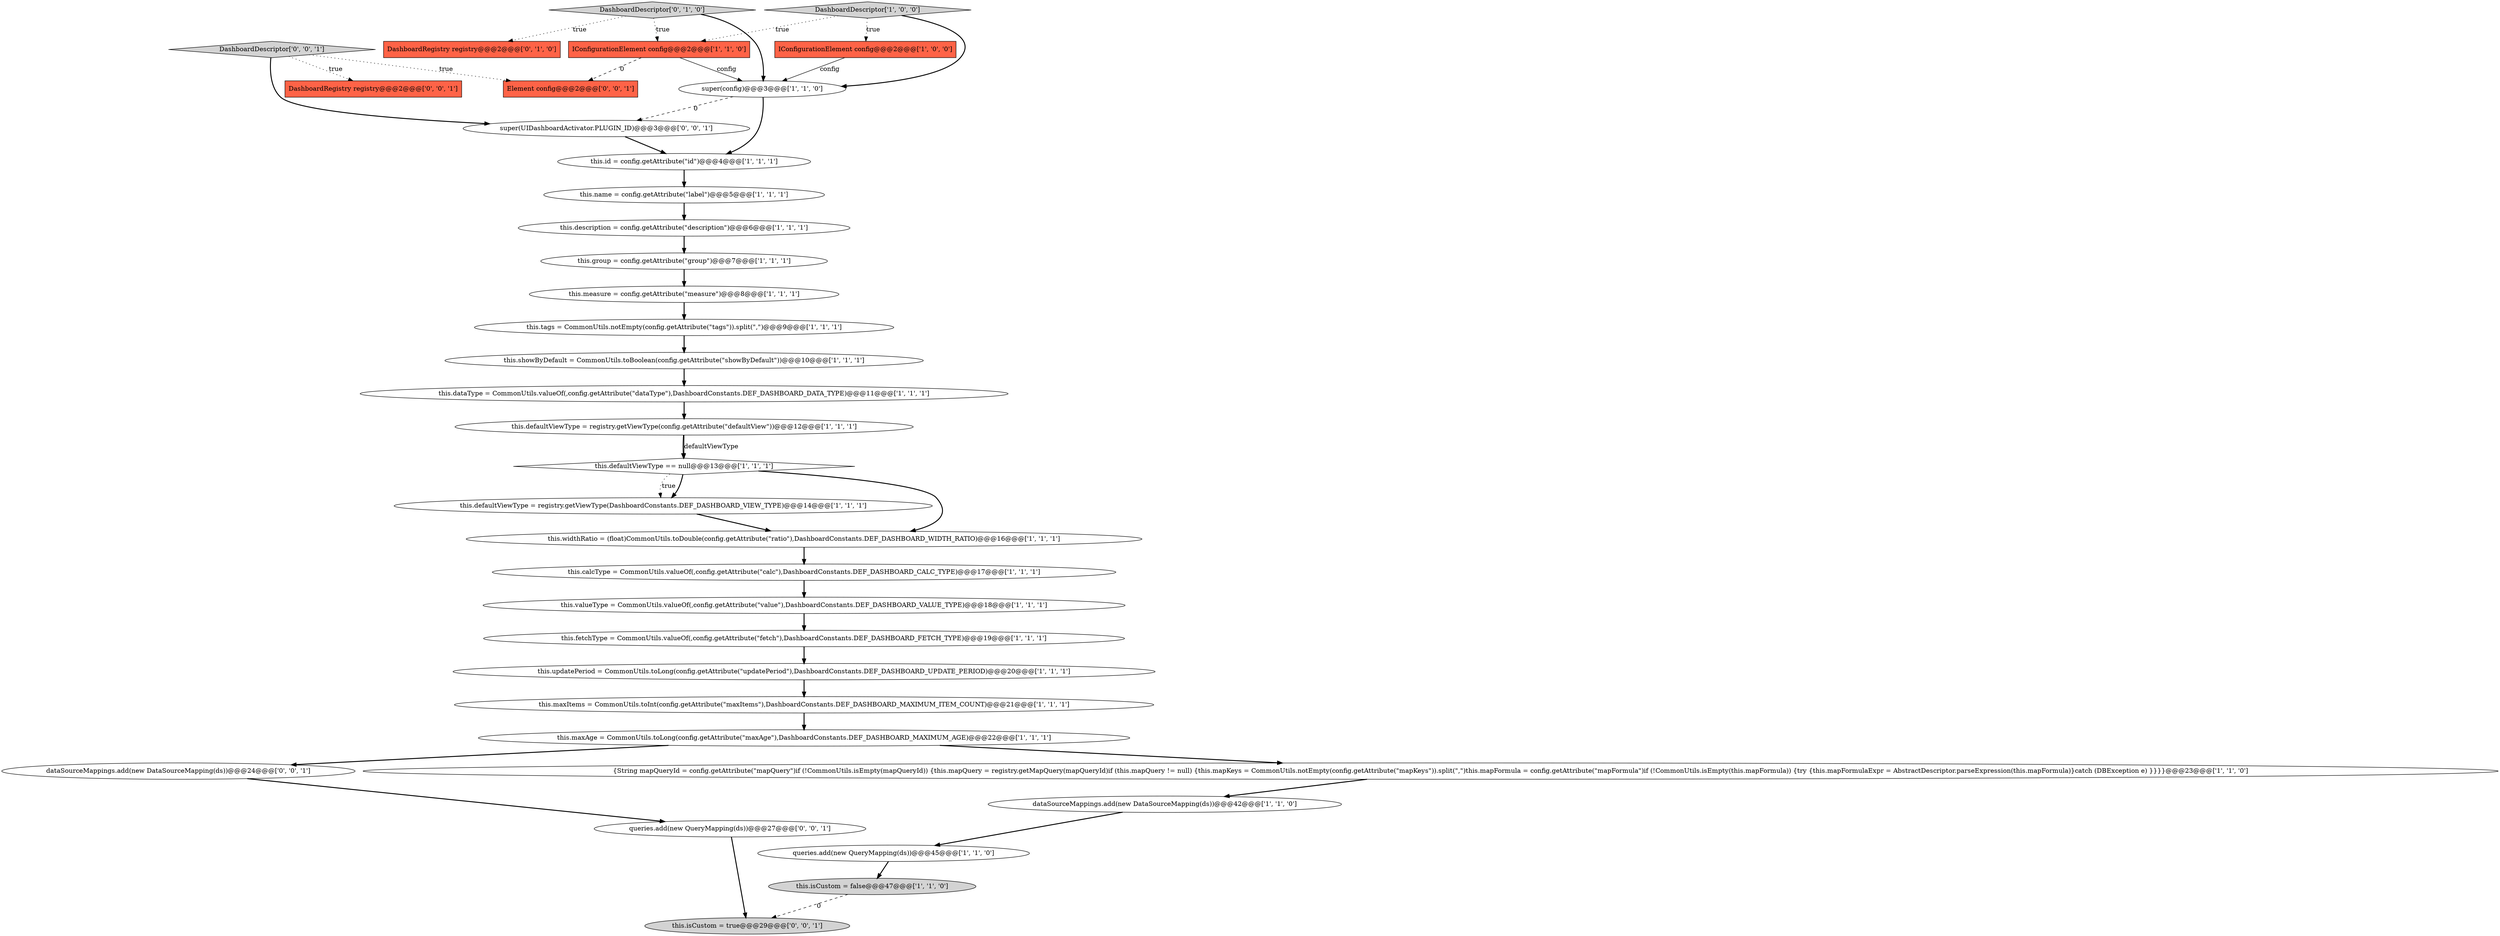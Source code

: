 digraph {
24 [style = filled, label = "this.defaultViewType = registry.getViewType(DashboardConstants.DEF_DASHBOARD_VIEW_TYPE)@@@14@@@['1', '1', '1']", fillcolor = white, shape = ellipse image = "AAA0AAABBB1BBB"];
31 [style = filled, label = "queries.add(new QueryMapping(ds))@@@27@@@['0', '0', '1']", fillcolor = white, shape = ellipse image = "AAA0AAABBB3BBB"];
13 [style = filled, label = "this.dataType = CommonUtils.valueOf(,config.getAttribute(\"dataType\"),DashboardConstants.DEF_DASHBOARD_DATA_TYPE)@@@11@@@['1', '1', '1']", fillcolor = white, shape = ellipse image = "AAA0AAABBB1BBB"];
4 [style = filled, label = "this.id = config.getAttribute(\"id\")@@@4@@@['1', '1', '1']", fillcolor = white, shape = ellipse image = "AAA0AAABBB1BBB"];
17 [style = filled, label = "this.calcType = CommonUtils.valueOf(,config.getAttribute(\"calc\"),DashboardConstants.DEF_DASHBOARD_CALC_TYPE)@@@17@@@['1', '1', '1']", fillcolor = white, shape = ellipse image = "AAA0AAABBB1BBB"];
1 [style = filled, label = "this.valueType = CommonUtils.valueOf(,config.getAttribute(\"value\"),DashboardConstants.DEF_DASHBOARD_VALUE_TYPE)@@@18@@@['1', '1', '1']", fillcolor = white, shape = ellipse image = "AAA0AAABBB1BBB"];
12 [style = filled, label = "this.description = config.getAttribute(\"description\")@@@6@@@['1', '1', '1']", fillcolor = white, shape = ellipse image = "AAA0AAABBB1BBB"];
14 [style = filled, label = "this.defaultViewType = registry.getViewType(config.getAttribute(\"defaultView\"))@@@12@@@['1', '1', '1']", fillcolor = white, shape = ellipse image = "AAA0AAABBB1BBB"];
28 [style = filled, label = "super(UIDashboardActivator.PLUGIN_ID)@@@3@@@['0', '0', '1']", fillcolor = white, shape = ellipse image = "AAA0AAABBB3BBB"];
20 [style = filled, label = "IConfigurationElement config@@@2@@@['1', '1', '0']", fillcolor = tomato, shape = box image = "AAA0AAABBB1BBB"];
8 [style = filled, label = "this.maxAge = CommonUtils.toLong(config.getAttribute(\"maxAge\"),DashboardConstants.DEF_DASHBOARD_MAXIMUM_AGE)@@@22@@@['1', '1', '1']", fillcolor = white, shape = ellipse image = "AAA0AAABBB1BBB"];
32 [style = filled, label = "Element config@@@2@@@['0', '0', '1']", fillcolor = tomato, shape = box image = "AAA0AAABBB3BBB"];
11 [style = filled, label = "this.measure = config.getAttribute(\"measure\")@@@8@@@['1', '1', '1']", fillcolor = white, shape = ellipse image = "AAA0AAABBB1BBB"];
18 [style = filled, label = "this.maxItems = CommonUtils.toInt(config.getAttribute(\"maxItems\"),DashboardConstants.DEF_DASHBOARD_MAXIMUM_ITEM_COUNT)@@@21@@@['1', '1', '1']", fillcolor = white, shape = ellipse image = "AAA0AAABBB1BBB"];
33 [style = filled, label = "dataSourceMappings.add(new DataSourceMapping(ds))@@@24@@@['0', '0', '1']", fillcolor = white, shape = ellipse image = "AAA0AAABBB3BBB"];
16 [style = filled, label = "this.group = config.getAttribute(\"group\")@@@7@@@['1', '1', '1']", fillcolor = white, shape = ellipse image = "AAA0AAABBB1BBB"];
3 [style = filled, label = "this.showByDefault = CommonUtils.toBoolean(config.getAttribute(\"showByDefault\"))@@@10@@@['1', '1', '1']", fillcolor = white, shape = ellipse image = "AAA0AAABBB1BBB"];
6 [style = filled, label = "this.updatePeriod = CommonUtils.toLong(config.getAttribute(\"updatePeriod\"),DashboardConstants.DEF_DASHBOARD_UPDATE_PERIOD)@@@20@@@['1', '1', '1']", fillcolor = white, shape = ellipse image = "AAA0AAABBB1BBB"];
30 [style = filled, label = "DashboardRegistry registry@@@2@@@['0', '0', '1']", fillcolor = tomato, shape = box image = "AAA0AAABBB3BBB"];
0 [style = filled, label = "this.name = config.getAttribute(\"label\")@@@5@@@['1', '1', '1']", fillcolor = white, shape = ellipse image = "AAA0AAABBB1BBB"];
2 [style = filled, label = "queries.add(new QueryMapping(ds))@@@45@@@['1', '1', '0']", fillcolor = white, shape = ellipse image = "AAA0AAABBB1BBB"];
34 [style = filled, label = "DashboardDescriptor['0', '0', '1']", fillcolor = lightgray, shape = diamond image = "AAA0AAABBB3BBB"];
19 [style = filled, label = "this.fetchType = CommonUtils.valueOf(,config.getAttribute(\"fetch\"),DashboardConstants.DEF_DASHBOARD_FETCH_TYPE)@@@19@@@['1', '1', '1']", fillcolor = white, shape = ellipse image = "AAA0AAABBB1BBB"];
5 [style = filled, label = "this.isCustom = false@@@47@@@['1', '1', '0']", fillcolor = lightgray, shape = ellipse image = "AAA0AAABBB1BBB"];
29 [style = filled, label = "this.isCustom = true@@@29@@@['0', '0', '1']", fillcolor = lightgray, shape = ellipse image = "AAA0AAABBB3BBB"];
25 [style = filled, label = "this.defaultViewType == null@@@13@@@['1', '1', '1']", fillcolor = white, shape = diamond image = "AAA0AAABBB1BBB"];
27 [style = filled, label = "DashboardDescriptor['0', '1', '0']", fillcolor = lightgray, shape = diamond image = "AAA0AAABBB2BBB"];
22 [style = filled, label = "dataSourceMappings.add(new DataSourceMapping(ds))@@@42@@@['1', '1', '0']", fillcolor = white, shape = ellipse image = "AAA0AAABBB1BBB"];
21 [style = filled, label = "this.tags = CommonUtils.notEmpty(config.getAttribute(\"tags\")).split(\",\")@@@9@@@['1', '1', '1']", fillcolor = white, shape = ellipse image = "AAA0AAABBB1BBB"];
9 [style = filled, label = "IConfigurationElement config@@@2@@@['1', '0', '0']", fillcolor = tomato, shape = box image = "AAA0AAABBB1BBB"];
26 [style = filled, label = "DashboardRegistry registry@@@2@@@['0', '1', '0']", fillcolor = tomato, shape = box image = "AAA0AAABBB2BBB"];
10 [style = filled, label = "DashboardDescriptor['1', '0', '0']", fillcolor = lightgray, shape = diamond image = "AAA0AAABBB1BBB"];
7 [style = filled, label = "super(config)@@@3@@@['1', '1', '0']", fillcolor = white, shape = ellipse image = "AAA0AAABBB1BBB"];
15 [style = filled, label = "{String mapQueryId = config.getAttribute(\"mapQuery\")if (!CommonUtils.isEmpty(mapQueryId)) {this.mapQuery = registry.getMapQuery(mapQueryId)if (this.mapQuery != null) {this.mapKeys = CommonUtils.notEmpty(config.getAttribute(\"mapKeys\")).split(\",\")this.mapFormula = config.getAttribute(\"mapFormula\")if (!CommonUtils.isEmpty(this.mapFormula)) {try {this.mapFormulaExpr = AbstractDescriptor.parseExpression(this.mapFormula)}catch (DBException e) }}}}@@@23@@@['1', '1', '0']", fillcolor = white, shape = ellipse image = "AAA0AAABBB1BBB"];
23 [style = filled, label = "this.widthRatio = (float)CommonUtils.toDouble(config.getAttribute(\"ratio\"),DashboardConstants.DEF_DASHBOARD_WIDTH_RATIO)@@@16@@@['1', '1', '1']", fillcolor = white, shape = ellipse image = "AAA0AAABBB1BBB"];
22->2 [style = bold, label=""];
25->23 [style = bold, label=""];
6->18 [style = bold, label=""];
21->3 [style = bold, label=""];
9->7 [style = solid, label="config"];
19->6 [style = bold, label=""];
11->21 [style = bold, label=""];
33->31 [style = bold, label=""];
27->7 [style = bold, label=""];
27->20 [style = dotted, label="true"];
34->28 [style = bold, label=""];
24->23 [style = bold, label=""];
7->28 [style = dashed, label="0"];
2->5 [style = bold, label=""];
25->24 [style = bold, label=""];
15->22 [style = bold, label=""];
27->26 [style = dotted, label="true"];
20->32 [style = dashed, label="0"];
3->13 [style = bold, label=""];
12->16 [style = bold, label=""];
28->4 [style = bold, label=""];
34->30 [style = dotted, label="true"];
10->7 [style = bold, label=""];
0->12 [style = bold, label=""];
34->32 [style = dotted, label="true"];
7->4 [style = bold, label=""];
25->24 [style = dotted, label="true"];
1->19 [style = bold, label=""];
14->25 [style = bold, label=""];
14->25 [style = solid, label="defaultViewType"];
10->20 [style = dotted, label="true"];
18->8 [style = bold, label=""];
31->29 [style = bold, label=""];
13->14 [style = bold, label=""];
23->17 [style = bold, label=""];
8->33 [style = bold, label=""];
16->11 [style = bold, label=""];
10->9 [style = dotted, label="true"];
5->29 [style = dashed, label="0"];
8->15 [style = bold, label=""];
4->0 [style = bold, label=""];
20->7 [style = solid, label="config"];
17->1 [style = bold, label=""];
}
